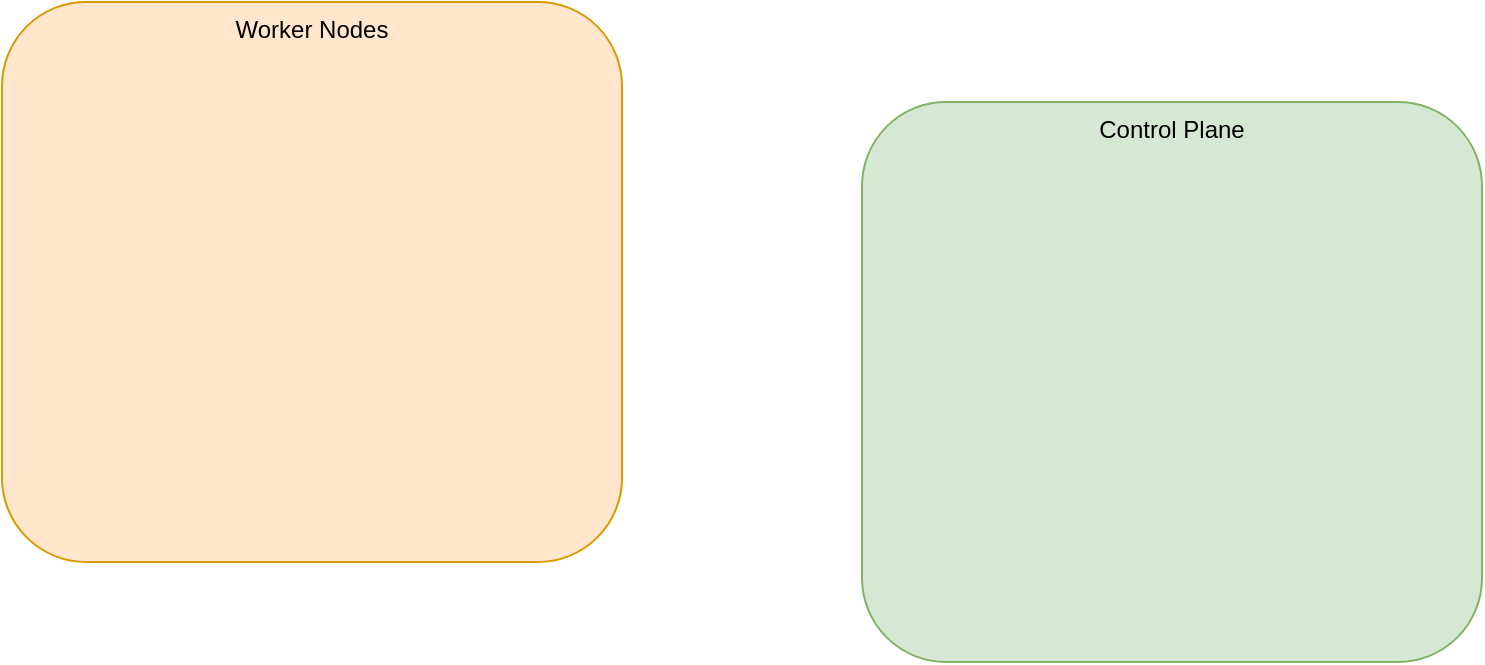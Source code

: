 <mxfile version="20.6.1" type="device"><diagram id="GO2yykRGjY3RqLjV70XW" name="Page-1"><mxGraphModel dx="781" dy="576" grid="1" gridSize="10" guides="1" tooltips="1" connect="1" arrows="1" fold="1" page="1" pageScale="1" pageWidth="850" pageHeight="1100" math="0" shadow="0"><root><mxCell id="0"/><mxCell id="1" parent="0"/><mxCell id="dNldUPdzprYoT5alzee0-1" value="Control Plane" style="rounded=1;whiteSpace=wrap;html=1;fillColor=#d5e8d4;strokeColor=#82b366;verticalAlign=top;" vertex="1" parent="1"><mxGeometry x="460" y="70" width="310" height="280" as="geometry"/></mxCell><mxCell id="dNldUPdzprYoT5alzee0-2" value="Worker Nodes" style="rounded=1;whiteSpace=wrap;html=1;fillColor=#ffe6cc;strokeColor=#d79b00;verticalAlign=top;" vertex="1" parent="1"><mxGeometry x="30" y="20" width="310" height="280" as="geometry"/></mxCell></root></mxGraphModel></diagram></mxfile>